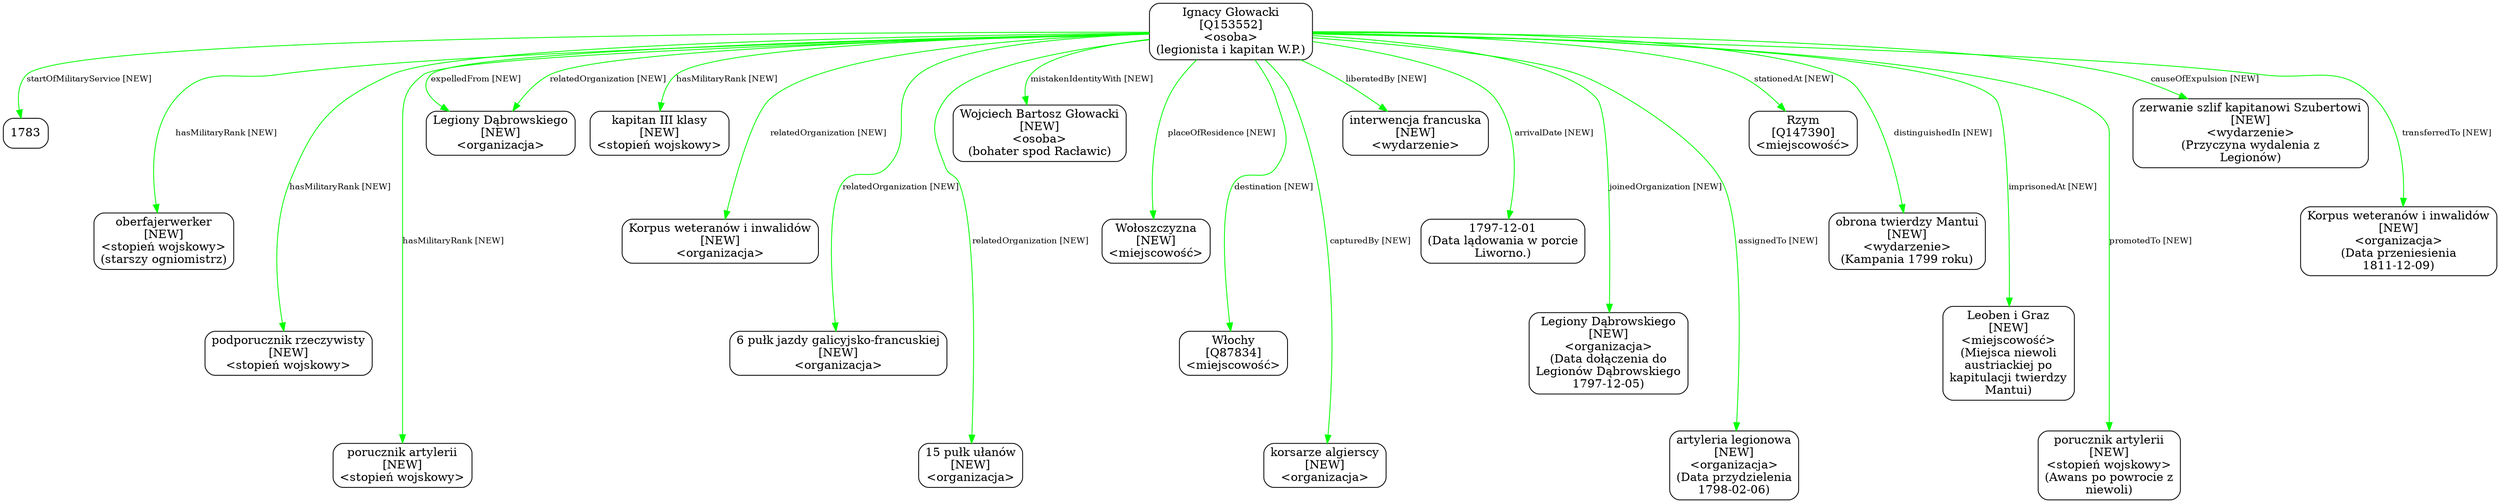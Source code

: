 digraph {
	node [shape=box,
		style=rounded
	];
	edge [fontsize=10];
	"Ignacy Głowacki
[Q153552]
<osoba>
(legionista i kapitan W.P.)"	[color=black,
		label="Ignacy Głowacki
[Q153552]
<osoba>
(legionista i kapitan W.P.)"];
	"Ignacy Głowacki
[Q153552]
<osoba>
(legionista i kapitan W.P.)" -> 1783	[color=green,
		label="startOfMilitaryService [NEW]",
		minlen=1];
	"Ignacy Głowacki
[Q153552]
<osoba>
(legionista i kapitan W.P.)" -> "oberfajerwerker
[NEW]
<stopień wojskowy>
(starszy ogniomistrz)"	[color=green,
		label="hasMilitaryRank [NEW]",
		minlen=2];
	"Ignacy Głowacki
[Q153552]
<osoba>
(legionista i kapitan W.P.)" -> "podporucznik rzeczywisty
[NEW]
<stopień wojskowy>"	[color=green,
		label="hasMilitaryRank [NEW]",
		minlen=3];
	"Ignacy Głowacki
[Q153552]
<osoba>
(legionista i kapitan W.P.)" -> "porucznik artylerii
[NEW]
<stopień wojskowy>"	[color=green,
		label="hasMilitaryRank [NEW]",
		minlen=4];
	"Ignacy Głowacki
[Q153552]
<osoba>
(legionista i kapitan W.P.)" -> "Legiony Dąbrowskiego
[NEW]
<organizacja>"	[color=green,
		label="expelledFrom [NEW]"];
	"Ignacy Głowacki
[Q153552]
<osoba>
(legionista i kapitan W.P.)" -> "Legiony Dąbrowskiego
[NEW]
<organizacja>"	[color=green,
		label="relatedOrganization [NEW]"];
	"Ignacy Głowacki
[Q153552]
<osoba>
(legionista i kapitan W.P.)" -> "kapitan III klasy
[NEW]
<stopień wojskowy>"	[color=green,
		label="hasMilitaryRank [NEW]",
		minlen=1];
	"Ignacy Głowacki
[Q153552]
<osoba>
(legionista i kapitan W.P.)" -> "Korpus weteranów i inwalidów
[NEW]
<organizacja>"	[color=green,
		label="relatedOrganization [NEW]",
		minlen=2];
	"Ignacy Głowacki
[Q153552]
<osoba>
(legionista i kapitan W.P.)" -> "6 pułk jazdy galicyjsko-francuskiej
[NEW]
<organizacja>"	[color=green,
		label="relatedOrganization [NEW]",
		minlen=3];
	"Ignacy Głowacki
[Q153552]
<osoba>
(legionista i kapitan W.P.)" -> "15 pułk ułanów
[NEW]
<organizacja>"	[color=green,
		label="relatedOrganization [NEW]",
		minlen=4];
	"Ignacy Głowacki
[Q153552]
<osoba>
(legionista i kapitan W.P.)" -> "Wojciech Bartosz Głowacki
[NEW]
<osoba>
(bohater spod Racławic)"	[color=green,
		label="mistakenIdentityWith [NEW]",
		minlen=1];
	"Ignacy Głowacki
[Q153552]
<osoba>
(legionista i kapitan W.P.)" -> "Wołoszczyzna
[NEW]
<miejscowość>"	[color=green,
		label="placeOfResidence [NEW]",
		minlen=2];
	"Ignacy Głowacki
[Q153552]
<osoba>
(legionista i kapitan W.P.)" -> "Włochy
[Q87834]
<miejscowość>"	[color=green,
		label="destination [NEW]",
		minlen=3];
	"Ignacy Głowacki
[Q153552]
<osoba>
(legionista i kapitan W.P.)" -> "korsarze algierscy
[NEW]
<organizacja>"	[color=green,
		label="capturedBy [NEW]",
		minlen=4];
	"Ignacy Głowacki
[Q153552]
<osoba>
(legionista i kapitan W.P.)" -> "interwencja francuska
[NEW]
<wydarzenie>"	[color=green,
		label="liberatedBy [NEW]",
		minlen=1];
	"Ignacy Głowacki
[Q153552]
<osoba>
(legionista i kapitan W.P.)" -> "1797-12-01
(Data lądowania w porcie
Liworno.)"	[color=green,
		label="arrivalDate [NEW]",
		minlen=2];
	"Ignacy Głowacki
[Q153552]
<osoba>
(legionista i kapitan W.P.)" -> "Legiony Dąbrowskiego
[NEW]
<organizacja>
(Data dołączenia do
Legionów Dąbrowskiego
1797-12-05)"	[color=green,
		label="joinedOrganization [NEW]",
		minlen=3];
	"Ignacy Głowacki
[Q153552]
<osoba>
(legionista i kapitan W.P.)" -> "artyleria legionowa
[NEW]
<organizacja>
(Data przydzielenia
1798-02-06)"	[color=green,
		label="assignedTo [NEW]",
		minlen=4];
	"Ignacy Głowacki
[Q153552]
<osoba>
(legionista i kapitan W.P.)" -> "Rzym
[Q147390]
<miejscowość>"	[color=green,
		label="stationedAt [NEW]",
		minlen=1];
	"Ignacy Głowacki
[Q153552]
<osoba>
(legionista i kapitan W.P.)" -> "obrona twierdzy Mantui
[NEW]
<wydarzenie>
(Kampania 1799 roku)"	[color=green,
		label="distinguishedIn [NEW]",
		minlen=2];
	"Ignacy Głowacki
[Q153552]
<osoba>
(legionista i kapitan W.P.)" -> "Leoben i Graz
[NEW]
<miejscowość>
(Miejsca niewoli
austriackiej po
kapitulacji twierdzy
Mantui)"	[color=green,
		label="imprisonedAt [NEW]",
		minlen=3];
	"Ignacy Głowacki
[Q153552]
<osoba>
(legionista i kapitan W.P.)" -> "porucznik artylerii
[NEW]
<stopień wojskowy>
(Awans po powrocie z
niewoli)"	[color=green,
		label="promotedTo [NEW]",
		minlen=4];
	"Ignacy Głowacki
[Q153552]
<osoba>
(legionista i kapitan W.P.)" -> "zerwanie szlif kapitanowi Szubertowi
[NEW]
<wydarzenie>
(Przyczyna wydalenia z
Legionów)"	[color=green,
		label="causeOfExpulsion [NEW]",
		minlen=1];
	"Ignacy Głowacki
[Q153552]
<osoba>
(legionista i kapitan W.P.)" -> "Korpus weteranów i inwalidów
[NEW]
<organizacja>
(Data przeniesienia
1811-12-09)"	[color=green,
		label="transferredTo [NEW]",
		minlen=2];
}
